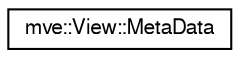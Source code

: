 digraph "Graphical Class Hierarchy"
{
  edge [fontname="FreeSans",fontsize="10",labelfontname="FreeSans",labelfontsize="10"];
  node [fontname="FreeSans",fontsize="10",shape=record];
  rankdir="LR";
  Node0 [label="mve::View::MetaData",height=0.2,width=0.4,color="black", fillcolor="white", style="filled",URL="$structmve_1_1_view_1_1_meta_data.html",tooltip="View meta information that stores key/value pairs and the camera. "];
}
